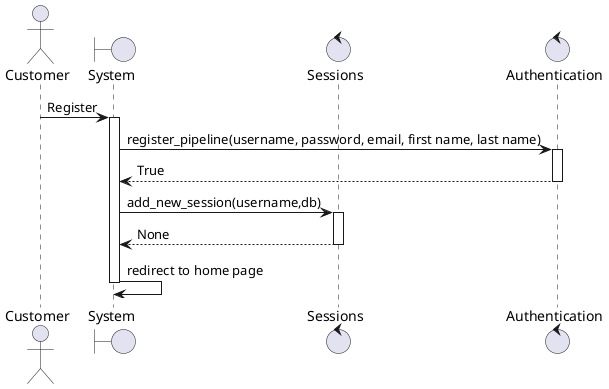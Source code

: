 @startuml register
actor Customer
boundary "System" as system
control "Sessions" as sessions
control "Authentication" as auth
Customer -> system: Register
activate system
system -> auth: register_pipeline(username, password, email, first name, last name)
activate auth
auth --> system: True
deactivate auth
system -> sessions: add_new_session(username,db)
activate sessions
sessions --> system: None
deactivate sessions
system -> system: redirect to home page
deactivate system

@enduml